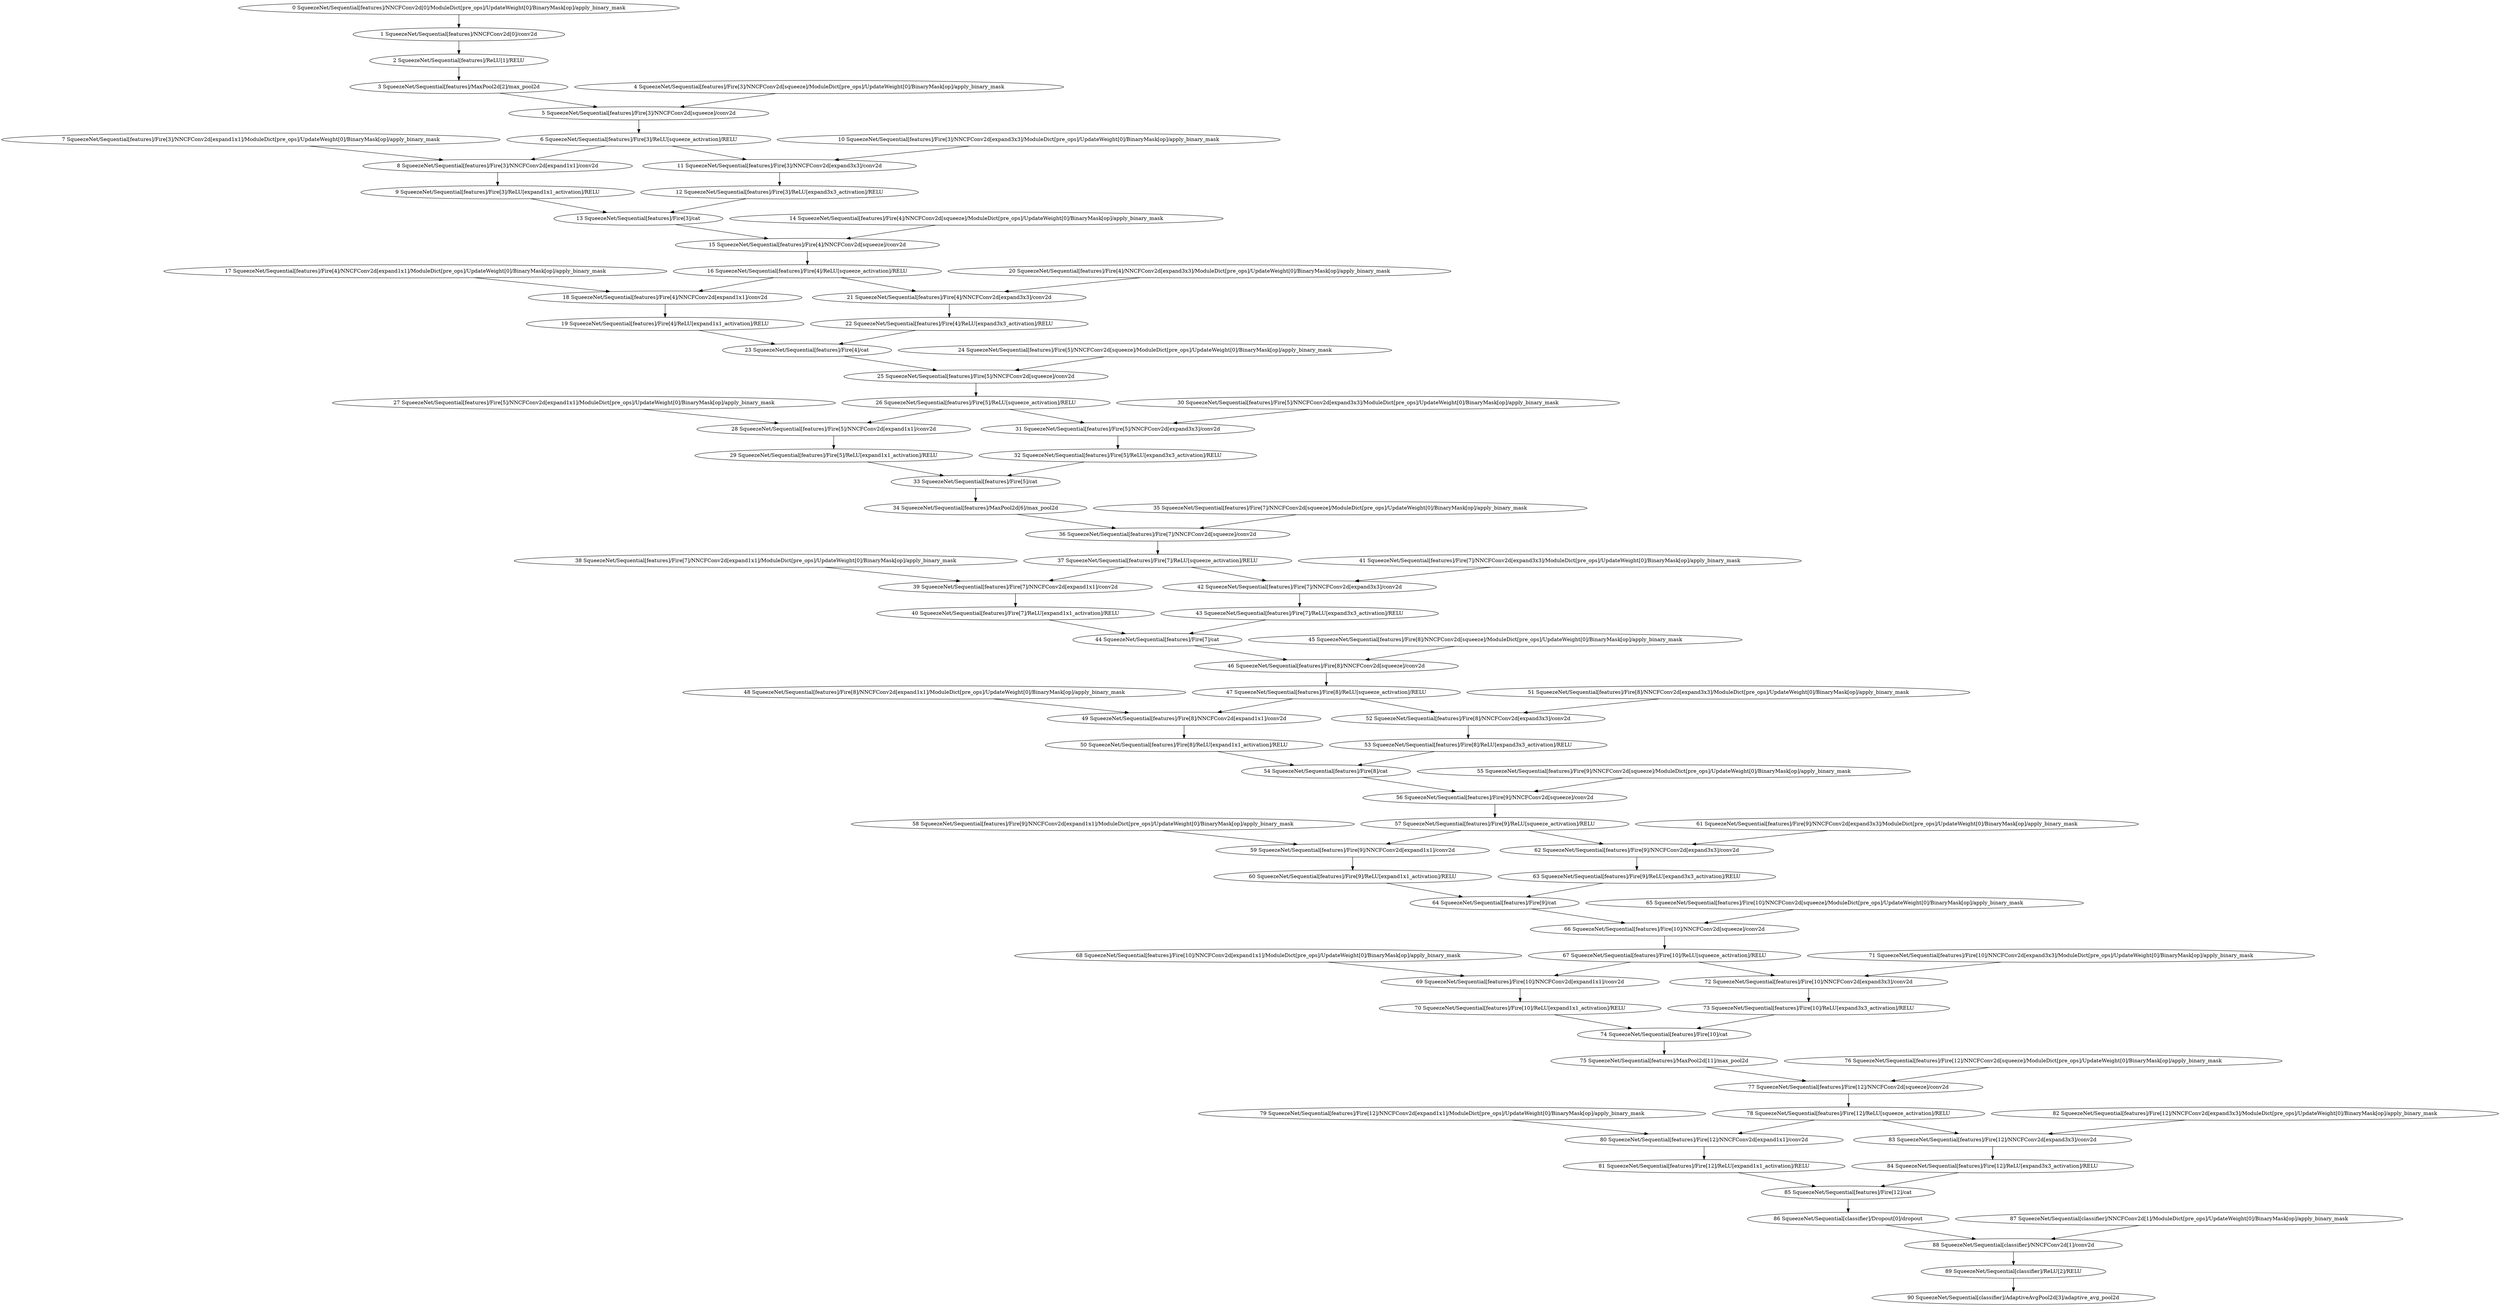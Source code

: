 strict digraph  {
"0 SqueezeNet/Sequential[features]/NNCFConv2d[0]/ModuleDict[pre_ops]/UpdateWeight[0]/BinaryMask[op]/apply_binary_mask" [id=0, scope="SqueezeNet/Sequential[features]/NNCFConv2d[0]/ModuleDict[pre_ops]/UpdateWeight[0]/BinaryMask[op]", type=apply_binary_mask];
"1 SqueezeNet/Sequential[features]/NNCFConv2d[0]/conv2d" [id=1, scope="SqueezeNet/Sequential[features]/NNCFConv2d[0]", type=conv2d];
"2 SqueezeNet/Sequential[features]/ReLU[1]/RELU" [id=2, scope="SqueezeNet/Sequential[features]/ReLU[1]", type=RELU];
"3 SqueezeNet/Sequential[features]/MaxPool2d[2]/max_pool2d" [id=3, scope="SqueezeNet/Sequential[features]/MaxPool2d[2]", type=max_pool2d];
"4 SqueezeNet/Sequential[features]/Fire[3]/NNCFConv2d[squeeze]/ModuleDict[pre_ops]/UpdateWeight[0]/BinaryMask[op]/apply_binary_mask" [id=4, scope="SqueezeNet/Sequential[features]/Fire[3]/NNCFConv2d[squeeze]/ModuleDict[pre_ops]/UpdateWeight[0]/BinaryMask[op]", type=apply_binary_mask];
"5 SqueezeNet/Sequential[features]/Fire[3]/NNCFConv2d[squeeze]/conv2d" [id=5, scope="SqueezeNet/Sequential[features]/Fire[3]/NNCFConv2d[squeeze]", type=conv2d];
"6 SqueezeNet/Sequential[features]/Fire[3]/ReLU[squeeze_activation]/RELU" [id=6, scope="SqueezeNet/Sequential[features]/Fire[3]/ReLU[squeeze_activation]", type=RELU];
"7 SqueezeNet/Sequential[features]/Fire[3]/NNCFConv2d[expand1x1]/ModuleDict[pre_ops]/UpdateWeight[0]/BinaryMask[op]/apply_binary_mask" [id=7, scope="SqueezeNet/Sequential[features]/Fire[3]/NNCFConv2d[expand1x1]/ModuleDict[pre_ops]/UpdateWeight[0]/BinaryMask[op]", type=apply_binary_mask];
"8 SqueezeNet/Sequential[features]/Fire[3]/NNCFConv2d[expand1x1]/conv2d" [id=8, scope="SqueezeNet/Sequential[features]/Fire[3]/NNCFConv2d[expand1x1]", type=conv2d];
"9 SqueezeNet/Sequential[features]/Fire[3]/ReLU[expand1x1_activation]/RELU" [id=9, scope="SqueezeNet/Sequential[features]/Fire[3]/ReLU[expand1x1_activation]", type=RELU];
"10 SqueezeNet/Sequential[features]/Fire[3]/NNCFConv2d[expand3x3]/ModuleDict[pre_ops]/UpdateWeight[0]/BinaryMask[op]/apply_binary_mask" [id=10, scope="SqueezeNet/Sequential[features]/Fire[3]/NNCFConv2d[expand3x3]/ModuleDict[pre_ops]/UpdateWeight[0]/BinaryMask[op]", type=apply_binary_mask];
"11 SqueezeNet/Sequential[features]/Fire[3]/NNCFConv2d[expand3x3]/conv2d" [id=11, scope="SqueezeNet/Sequential[features]/Fire[3]/NNCFConv2d[expand3x3]", type=conv2d];
"12 SqueezeNet/Sequential[features]/Fire[3]/ReLU[expand3x3_activation]/RELU" [id=12, scope="SqueezeNet/Sequential[features]/Fire[3]/ReLU[expand3x3_activation]", type=RELU];
"13 SqueezeNet/Sequential[features]/Fire[3]/cat" [id=13, scope="SqueezeNet/Sequential[features]/Fire[3]", type=cat];
"14 SqueezeNet/Sequential[features]/Fire[4]/NNCFConv2d[squeeze]/ModuleDict[pre_ops]/UpdateWeight[0]/BinaryMask[op]/apply_binary_mask" [id=14, scope="SqueezeNet/Sequential[features]/Fire[4]/NNCFConv2d[squeeze]/ModuleDict[pre_ops]/UpdateWeight[0]/BinaryMask[op]", type=apply_binary_mask];
"15 SqueezeNet/Sequential[features]/Fire[4]/NNCFConv2d[squeeze]/conv2d" [id=15, scope="SqueezeNet/Sequential[features]/Fire[4]/NNCFConv2d[squeeze]", type=conv2d];
"16 SqueezeNet/Sequential[features]/Fire[4]/ReLU[squeeze_activation]/RELU" [id=16, scope="SqueezeNet/Sequential[features]/Fire[4]/ReLU[squeeze_activation]", type=RELU];
"17 SqueezeNet/Sequential[features]/Fire[4]/NNCFConv2d[expand1x1]/ModuleDict[pre_ops]/UpdateWeight[0]/BinaryMask[op]/apply_binary_mask" [id=17, scope="SqueezeNet/Sequential[features]/Fire[4]/NNCFConv2d[expand1x1]/ModuleDict[pre_ops]/UpdateWeight[0]/BinaryMask[op]", type=apply_binary_mask];
"18 SqueezeNet/Sequential[features]/Fire[4]/NNCFConv2d[expand1x1]/conv2d" [id=18, scope="SqueezeNet/Sequential[features]/Fire[4]/NNCFConv2d[expand1x1]", type=conv2d];
"19 SqueezeNet/Sequential[features]/Fire[4]/ReLU[expand1x1_activation]/RELU" [id=19, scope="SqueezeNet/Sequential[features]/Fire[4]/ReLU[expand1x1_activation]", type=RELU];
"20 SqueezeNet/Sequential[features]/Fire[4]/NNCFConv2d[expand3x3]/ModuleDict[pre_ops]/UpdateWeight[0]/BinaryMask[op]/apply_binary_mask" [id=20, scope="SqueezeNet/Sequential[features]/Fire[4]/NNCFConv2d[expand3x3]/ModuleDict[pre_ops]/UpdateWeight[0]/BinaryMask[op]", type=apply_binary_mask];
"21 SqueezeNet/Sequential[features]/Fire[4]/NNCFConv2d[expand3x3]/conv2d" [id=21, scope="SqueezeNet/Sequential[features]/Fire[4]/NNCFConv2d[expand3x3]", type=conv2d];
"22 SqueezeNet/Sequential[features]/Fire[4]/ReLU[expand3x3_activation]/RELU" [id=22, scope="SqueezeNet/Sequential[features]/Fire[4]/ReLU[expand3x3_activation]", type=RELU];
"23 SqueezeNet/Sequential[features]/Fire[4]/cat" [id=23, scope="SqueezeNet/Sequential[features]/Fire[4]", type=cat];
"24 SqueezeNet/Sequential[features]/Fire[5]/NNCFConv2d[squeeze]/ModuleDict[pre_ops]/UpdateWeight[0]/BinaryMask[op]/apply_binary_mask" [id=24, scope="SqueezeNet/Sequential[features]/Fire[5]/NNCFConv2d[squeeze]/ModuleDict[pre_ops]/UpdateWeight[0]/BinaryMask[op]", type=apply_binary_mask];
"25 SqueezeNet/Sequential[features]/Fire[5]/NNCFConv2d[squeeze]/conv2d" [id=25, scope="SqueezeNet/Sequential[features]/Fire[5]/NNCFConv2d[squeeze]", type=conv2d];
"26 SqueezeNet/Sequential[features]/Fire[5]/ReLU[squeeze_activation]/RELU" [id=26, scope="SqueezeNet/Sequential[features]/Fire[5]/ReLU[squeeze_activation]", type=RELU];
"27 SqueezeNet/Sequential[features]/Fire[5]/NNCFConv2d[expand1x1]/ModuleDict[pre_ops]/UpdateWeight[0]/BinaryMask[op]/apply_binary_mask" [id=27, scope="SqueezeNet/Sequential[features]/Fire[5]/NNCFConv2d[expand1x1]/ModuleDict[pre_ops]/UpdateWeight[0]/BinaryMask[op]", type=apply_binary_mask];
"28 SqueezeNet/Sequential[features]/Fire[5]/NNCFConv2d[expand1x1]/conv2d" [id=28, scope="SqueezeNet/Sequential[features]/Fire[5]/NNCFConv2d[expand1x1]", type=conv2d];
"29 SqueezeNet/Sequential[features]/Fire[5]/ReLU[expand1x1_activation]/RELU" [id=29, scope="SqueezeNet/Sequential[features]/Fire[5]/ReLU[expand1x1_activation]", type=RELU];
"30 SqueezeNet/Sequential[features]/Fire[5]/NNCFConv2d[expand3x3]/ModuleDict[pre_ops]/UpdateWeight[0]/BinaryMask[op]/apply_binary_mask" [id=30, scope="SqueezeNet/Sequential[features]/Fire[5]/NNCFConv2d[expand3x3]/ModuleDict[pre_ops]/UpdateWeight[0]/BinaryMask[op]", type=apply_binary_mask];
"31 SqueezeNet/Sequential[features]/Fire[5]/NNCFConv2d[expand3x3]/conv2d" [id=31, scope="SqueezeNet/Sequential[features]/Fire[5]/NNCFConv2d[expand3x3]", type=conv2d];
"32 SqueezeNet/Sequential[features]/Fire[5]/ReLU[expand3x3_activation]/RELU" [id=32, scope="SqueezeNet/Sequential[features]/Fire[5]/ReLU[expand3x3_activation]", type=RELU];
"33 SqueezeNet/Sequential[features]/Fire[5]/cat" [id=33, scope="SqueezeNet/Sequential[features]/Fire[5]", type=cat];
"34 SqueezeNet/Sequential[features]/MaxPool2d[6]/max_pool2d" [id=34, scope="SqueezeNet/Sequential[features]/MaxPool2d[6]", type=max_pool2d];
"35 SqueezeNet/Sequential[features]/Fire[7]/NNCFConv2d[squeeze]/ModuleDict[pre_ops]/UpdateWeight[0]/BinaryMask[op]/apply_binary_mask" [id=35, scope="SqueezeNet/Sequential[features]/Fire[7]/NNCFConv2d[squeeze]/ModuleDict[pre_ops]/UpdateWeight[0]/BinaryMask[op]", type=apply_binary_mask];
"36 SqueezeNet/Sequential[features]/Fire[7]/NNCFConv2d[squeeze]/conv2d" [id=36, scope="SqueezeNet/Sequential[features]/Fire[7]/NNCFConv2d[squeeze]", type=conv2d];
"37 SqueezeNet/Sequential[features]/Fire[7]/ReLU[squeeze_activation]/RELU" [id=37, scope="SqueezeNet/Sequential[features]/Fire[7]/ReLU[squeeze_activation]", type=RELU];
"38 SqueezeNet/Sequential[features]/Fire[7]/NNCFConv2d[expand1x1]/ModuleDict[pre_ops]/UpdateWeight[0]/BinaryMask[op]/apply_binary_mask" [id=38, scope="SqueezeNet/Sequential[features]/Fire[7]/NNCFConv2d[expand1x1]/ModuleDict[pre_ops]/UpdateWeight[0]/BinaryMask[op]", type=apply_binary_mask];
"39 SqueezeNet/Sequential[features]/Fire[7]/NNCFConv2d[expand1x1]/conv2d" [id=39, scope="SqueezeNet/Sequential[features]/Fire[7]/NNCFConv2d[expand1x1]", type=conv2d];
"40 SqueezeNet/Sequential[features]/Fire[7]/ReLU[expand1x1_activation]/RELU" [id=40, scope="SqueezeNet/Sequential[features]/Fire[7]/ReLU[expand1x1_activation]", type=RELU];
"41 SqueezeNet/Sequential[features]/Fire[7]/NNCFConv2d[expand3x3]/ModuleDict[pre_ops]/UpdateWeight[0]/BinaryMask[op]/apply_binary_mask" [id=41, scope="SqueezeNet/Sequential[features]/Fire[7]/NNCFConv2d[expand3x3]/ModuleDict[pre_ops]/UpdateWeight[0]/BinaryMask[op]", type=apply_binary_mask];
"42 SqueezeNet/Sequential[features]/Fire[7]/NNCFConv2d[expand3x3]/conv2d" [id=42, scope="SqueezeNet/Sequential[features]/Fire[7]/NNCFConv2d[expand3x3]", type=conv2d];
"43 SqueezeNet/Sequential[features]/Fire[7]/ReLU[expand3x3_activation]/RELU" [id=43, scope="SqueezeNet/Sequential[features]/Fire[7]/ReLU[expand3x3_activation]", type=RELU];
"44 SqueezeNet/Sequential[features]/Fire[7]/cat" [id=44, scope="SqueezeNet/Sequential[features]/Fire[7]", type=cat];
"45 SqueezeNet/Sequential[features]/Fire[8]/NNCFConv2d[squeeze]/ModuleDict[pre_ops]/UpdateWeight[0]/BinaryMask[op]/apply_binary_mask" [id=45, scope="SqueezeNet/Sequential[features]/Fire[8]/NNCFConv2d[squeeze]/ModuleDict[pre_ops]/UpdateWeight[0]/BinaryMask[op]", type=apply_binary_mask];
"46 SqueezeNet/Sequential[features]/Fire[8]/NNCFConv2d[squeeze]/conv2d" [id=46, scope="SqueezeNet/Sequential[features]/Fire[8]/NNCFConv2d[squeeze]", type=conv2d];
"47 SqueezeNet/Sequential[features]/Fire[8]/ReLU[squeeze_activation]/RELU" [id=47, scope="SqueezeNet/Sequential[features]/Fire[8]/ReLU[squeeze_activation]", type=RELU];
"48 SqueezeNet/Sequential[features]/Fire[8]/NNCFConv2d[expand1x1]/ModuleDict[pre_ops]/UpdateWeight[0]/BinaryMask[op]/apply_binary_mask" [id=48, scope="SqueezeNet/Sequential[features]/Fire[8]/NNCFConv2d[expand1x1]/ModuleDict[pre_ops]/UpdateWeight[0]/BinaryMask[op]", type=apply_binary_mask];
"49 SqueezeNet/Sequential[features]/Fire[8]/NNCFConv2d[expand1x1]/conv2d" [id=49, scope="SqueezeNet/Sequential[features]/Fire[8]/NNCFConv2d[expand1x1]", type=conv2d];
"50 SqueezeNet/Sequential[features]/Fire[8]/ReLU[expand1x1_activation]/RELU" [id=50, scope="SqueezeNet/Sequential[features]/Fire[8]/ReLU[expand1x1_activation]", type=RELU];
"51 SqueezeNet/Sequential[features]/Fire[8]/NNCFConv2d[expand3x3]/ModuleDict[pre_ops]/UpdateWeight[0]/BinaryMask[op]/apply_binary_mask" [id=51, scope="SqueezeNet/Sequential[features]/Fire[8]/NNCFConv2d[expand3x3]/ModuleDict[pre_ops]/UpdateWeight[0]/BinaryMask[op]", type=apply_binary_mask];
"52 SqueezeNet/Sequential[features]/Fire[8]/NNCFConv2d[expand3x3]/conv2d" [id=52, scope="SqueezeNet/Sequential[features]/Fire[8]/NNCFConv2d[expand3x3]", type=conv2d];
"53 SqueezeNet/Sequential[features]/Fire[8]/ReLU[expand3x3_activation]/RELU" [id=53, scope="SqueezeNet/Sequential[features]/Fire[8]/ReLU[expand3x3_activation]", type=RELU];
"54 SqueezeNet/Sequential[features]/Fire[8]/cat" [id=54, scope="SqueezeNet/Sequential[features]/Fire[8]", type=cat];
"55 SqueezeNet/Sequential[features]/Fire[9]/NNCFConv2d[squeeze]/ModuleDict[pre_ops]/UpdateWeight[0]/BinaryMask[op]/apply_binary_mask" [id=55, scope="SqueezeNet/Sequential[features]/Fire[9]/NNCFConv2d[squeeze]/ModuleDict[pre_ops]/UpdateWeight[0]/BinaryMask[op]", type=apply_binary_mask];
"56 SqueezeNet/Sequential[features]/Fire[9]/NNCFConv2d[squeeze]/conv2d" [id=56, scope="SqueezeNet/Sequential[features]/Fire[9]/NNCFConv2d[squeeze]", type=conv2d];
"57 SqueezeNet/Sequential[features]/Fire[9]/ReLU[squeeze_activation]/RELU" [id=57, scope="SqueezeNet/Sequential[features]/Fire[9]/ReLU[squeeze_activation]", type=RELU];
"58 SqueezeNet/Sequential[features]/Fire[9]/NNCFConv2d[expand1x1]/ModuleDict[pre_ops]/UpdateWeight[0]/BinaryMask[op]/apply_binary_mask" [id=58, scope="SqueezeNet/Sequential[features]/Fire[9]/NNCFConv2d[expand1x1]/ModuleDict[pre_ops]/UpdateWeight[0]/BinaryMask[op]", type=apply_binary_mask];
"59 SqueezeNet/Sequential[features]/Fire[9]/NNCFConv2d[expand1x1]/conv2d" [id=59, scope="SqueezeNet/Sequential[features]/Fire[9]/NNCFConv2d[expand1x1]", type=conv2d];
"60 SqueezeNet/Sequential[features]/Fire[9]/ReLU[expand1x1_activation]/RELU" [id=60, scope="SqueezeNet/Sequential[features]/Fire[9]/ReLU[expand1x1_activation]", type=RELU];
"61 SqueezeNet/Sequential[features]/Fire[9]/NNCFConv2d[expand3x3]/ModuleDict[pre_ops]/UpdateWeight[0]/BinaryMask[op]/apply_binary_mask" [id=61, scope="SqueezeNet/Sequential[features]/Fire[9]/NNCFConv2d[expand3x3]/ModuleDict[pre_ops]/UpdateWeight[0]/BinaryMask[op]", type=apply_binary_mask];
"62 SqueezeNet/Sequential[features]/Fire[9]/NNCFConv2d[expand3x3]/conv2d" [id=62, scope="SqueezeNet/Sequential[features]/Fire[9]/NNCFConv2d[expand3x3]", type=conv2d];
"63 SqueezeNet/Sequential[features]/Fire[9]/ReLU[expand3x3_activation]/RELU" [id=63, scope="SqueezeNet/Sequential[features]/Fire[9]/ReLU[expand3x3_activation]", type=RELU];
"64 SqueezeNet/Sequential[features]/Fire[9]/cat" [id=64, scope="SqueezeNet/Sequential[features]/Fire[9]", type=cat];
"65 SqueezeNet/Sequential[features]/Fire[10]/NNCFConv2d[squeeze]/ModuleDict[pre_ops]/UpdateWeight[0]/BinaryMask[op]/apply_binary_mask" [id=65, scope="SqueezeNet/Sequential[features]/Fire[10]/NNCFConv2d[squeeze]/ModuleDict[pre_ops]/UpdateWeight[0]/BinaryMask[op]", type=apply_binary_mask];
"66 SqueezeNet/Sequential[features]/Fire[10]/NNCFConv2d[squeeze]/conv2d" [id=66, scope="SqueezeNet/Sequential[features]/Fire[10]/NNCFConv2d[squeeze]", type=conv2d];
"67 SqueezeNet/Sequential[features]/Fire[10]/ReLU[squeeze_activation]/RELU" [id=67, scope="SqueezeNet/Sequential[features]/Fire[10]/ReLU[squeeze_activation]", type=RELU];
"68 SqueezeNet/Sequential[features]/Fire[10]/NNCFConv2d[expand1x1]/ModuleDict[pre_ops]/UpdateWeight[0]/BinaryMask[op]/apply_binary_mask" [id=68, scope="SqueezeNet/Sequential[features]/Fire[10]/NNCFConv2d[expand1x1]/ModuleDict[pre_ops]/UpdateWeight[0]/BinaryMask[op]", type=apply_binary_mask];
"69 SqueezeNet/Sequential[features]/Fire[10]/NNCFConv2d[expand1x1]/conv2d" [id=69, scope="SqueezeNet/Sequential[features]/Fire[10]/NNCFConv2d[expand1x1]", type=conv2d];
"70 SqueezeNet/Sequential[features]/Fire[10]/ReLU[expand1x1_activation]/RELU" [id=70, scope="SqueezeNet/Sequential[features]/Fire[10]/ReLU[expand1x1_activation]", type=RELU];
"71 SqueezeNet/Sequential[features]/Fire[10]/NNCFConv2d[expand3x3]/ModuleDict[pre_ops]/UpdateWeight[0]/BinaryMask[op]/apply_binary_mask" [id=71, scope="SqueezeNet/Sequential[features]/Fire[10]/NNCFConv2d[expand3x3]/ModuleDict[pre_ops]/UpdateWeight[0]/BinaryMask[op]", type=apply_binary_mask];
"72 SqueezeNet/Sequential[features]/Fire[10]/NNCFConv2d[expand3x3]/conv2d" [id=72, scope="SqueezeNet/Sequential[features]/Fire[10]/NNCFConv2d[expand3x3]", type=conv2d];
"73 SqueezeNet/Sequential[features]/Fire[10]/ReLU[expand3x3_activation]/RELU" [id=73, scope="SqueezeNet/Sequential[features]/Fire[10]/ReLU[expand3x3_activation]", type=RELU];
"74 SqueezeNet/Sequential[features]/Fire[10]/cat" [id=74, scope="SqueezeNet/Sequential[features]/Fire[10]", type=cat];
"75 SqueezeNet/Sequential[features]/MaxPool2d[11]/max_pool2d" [id=75, scope="SqueezeNet/Sequential[features]/MaxPool2d[11]", type=max_pool2d];
"76 SqueezeNet/Sequential[features]/Fire[12]/NNCFConv2d[squeeze]/ModuleDict[pre_ops]/UpdateWeight[0]/BinaryMask[op]/apply_binary_mask" [id=76, scope="SqueezeNet/Sequential[features]/Fire[12]/NNCFConv2d[squeeze]/ModuleDict[pre_ops]/UpdateWeight[0]/BinaryMask[op]", type=apply_binary_mask];
"77 SqueezeNet/Sequential[features]/Fire[12]/NNCFConv2d[squeeze]/conv2d" [id=77, scope="SqueezeNet/Sequential[features]/Fire[12]/NNCFConv2d[squeeze]", type=conv2d];
"78 SqueezeNet/Sequential[features]/Fire[12]/ReLU[squeeze_activation]/RELU" [id=78, scope="SqueezeNet/Sequential[features]/Fire[12]/ReLU[squeeze_activation]", type=RELU];
"79 SqueezeNet/Sequential[features]/Fire[12]/NNCFConv2d[expand1x1]/ModuleDict[pre_ops]/UpdateWeight[0]/BinaryMask[op]/apply_binary_mask" [id=79, scope="SqueezeNet/Sequential[features]/Fire[12]/NNCFConv2d[expand1x1]/ModuleDict[pre_ops]/UpdateWeight[0]/BinaryMask[op]", type=apply_binary_mask];
"80 SqueezeNet/Sequential[features]/Fire[12]/NNCFConv2d[expand1x1]/conv2d" [id=80, scope="SqueezeNet/Sequential[features]/Fire[12]/NNCFConv2d[expand1x1]", type=conv2d];
"81 SqueezeNet/Sequential[features]/Fire[12]/ReLU[expand1x1_activation]/RELU" [id=81, scope="SqueezeNet/Sequential[features]/Fire[12]/ReLU[expand1x1_activation]", type=RELU];
"82 SqueezeNet/Sequential[features]/Fire[12]/NNCFConv2d[expand3x3]/ModuleDict[pre_ops]/UpdateWeight[0]/BinaryMask[op]/apply_binary_mask" [id=82, scope="SqueezeNet/Sequential[features]/Fire[12]/NNCFConv2d[expand3x3]/ModuleDict[pre_ops]/UpdateWeight[0]/BinaryMask[op]", type=apply_binary_mask];
"83 SqueezeNet/Sequential[features]/Fire[12]/NNCFConv2d[expand3x3]/conv2d" [id=83, scope="SqueezeNet/Sequential[features]/Fire[12]/NNCFConv2d[expand3x3]", type=conv2d];
"84 SqueezeNet/Sequential[features]/Fire[12]/ReLU[expand3x3_activation]/RELU" [id=84, scope="SqueezeNet/Sequential[features]/Fire[12]/ReLU[expand3x3_activation]", type=RELU];
"85 SqueezeNet/Sequential[features]/Fire[12]/cat" [id=85, scope="SqueezeNet/Sequential[features]/Fire[12]", type=cat];
"86 SqueezeNet/Sequential[classifier]/Dropout[0]/dropout" [id=86, scope="SqueezeNet/Sequential[classifier]/Dropout[0]", type=dropout];
"87 SqueezeNet/Sequential[classifier]/NNCFConv2d[1]/ModuleDict[pre_ops]/UpdateWeight[0]/BinaryMask[op]/apply_binary_mask" [id=87, scope="SqueezeNet/Sequential[classifier]/NNCFConv2d[1]/ModuleDict[pre_ops]/UpdateWeight[0]/BinaryMask[op]", type=apply_binary_mask];
"88 SqueezeNet/Sequential[classifier]/NNCFConv2d[1]/conv2d" [id=88, scope="SqueezeNet/Sequential[classifier]/NNCFConv2d[1]", type=conv2d];
"89 SqueezeNet/Sequential[classifier]/ReLU[2]/RELU" [id=89, scope="SqueezeNet/Sequential[classifier]/ReLU[2]", type=RELU];
"90 SqueezeNet/Sequential[classifier]/AdaptiveAvgPool2d[3]/adaptive_avg_pool2d" [id=90, scope="SqueezeNet/Sequential[classifier]/AdaptiveAvgPool2d[3]", type=adaptive_avg_pool2d];
"0 SqueezeNet/Sequential[features]/NNCFConv2d[0]/ModuleDict[pre_ops]/UpdateWeight[0]/BinaryMask[op]/apply_binary_mask" -> "1 SqueezeNet/Sequential[features]/NNCFConv2d[0]/conv2d";
"1 SqueezeNet/Sequential[features]/NNCFConv2d[0]/conv2d" -> "2 SqueezeNet/Sequential[features]/ReLU[1]/RELU";
"2 SqueezeNet/Sequential[features]/ReLU[1]/RELU" -> "3 SqueezeNet/Sequential[features]/MaxPool2d[2]/max_pool2d";
"3 SqueezeNet/Sequential[features]/MaxPool2d[2]/max_pool2d" -> "5 SqueezeNet/Sequential[features]/Fire[3]/NNCFConv2d[squeeze]/conv2d";
"4 SqueezeNet/Sequential[features]/Fire[3]/NNCFConv2d[squeeze]/ModuleDict[pre_ops]/UpdateWeight[0]/BinaryMask[op]/apply_binary_mask" -> "5 SqueezeNet/Sequential[features]/Fire[3]/NNCFConv2d[squeeze]/conv2d";
"5 SqueezeNet/Sequential[features]/Fire[3]/NNCFConv2d[squeeze]/conv2d" -> "6 SqueezeNet/Sequential[features]/Fire[3]/ReLU[squeeze_activation]/RELU";
"6 SqueezeNet/Sequential[features]/Fire[3]/ReLU[squeeze_activation]/RELU" -> "8 SqueezeNet/Sequential[features]/Fire[3]/NNCFConv2d[expand1x1]/conv2d";
"7 SqueezeNet/Sequential[features]/Fire[3]/NNCFConv2d[expand1x1]/ModuleDict[pre_ops]/UpdateWeight[0]/BinaryMask[op]/apply_binary_mask" -> "8 SqueezeNet/Sequential[features]/Fire[3]/NNCFConv2d[expand1x1]/conv2d";
"8 SqueezeNet/Sequential[features]/Fire[3]/NNCFConv2d[expand1x1]/conv2d" -> "9 SqueezeNet/Sequential[features]/Fire[3]/ReLU[expand1x1_activation]/RELU";
"6 SqueezeNet/Sequential[features]/Fire[3]/ReLU[squeeze_activation]/RELU" -> "11 SqueezeNet/Sequential[features]/Fire[3]/NNCFConv2d[expand3x3]/conv2d";
"9 SqueezeNet/Sequential[features]/Fire[3]/ReLU[expand1x1_activation]/RELU" -> "13 SqueezeNet/Sequential[features]/Fire[3]/cat";
"10 SqueezeNet/Sequential[features]/Fire[3]/NNCFConv2d[expand3x3]/ModuleDict[pre_ops]/UpdateWeight[0]/BinaryMask[op]/apply_binary_mask" -> "11 SqueezeNet/Sequential[features]/Fire[3]/NNCFConv2d[expand3x3]/conv2d";
"11 SqueezeNet/Sequential[features]/Fire[3]/NNCFConv2d[expand3x3]/conv2d" -> "12 SqueezeNet/Sequential[features]/Fire[3]/ReLU[expand3x3_activation]/RELU";
"12 SqueezeNet/Sequential[features]/Fire[3]/ReLU[expand3x3_activation]/RELU" -> "13 SqueezeNet/Sequential[features]/Fire[3]/cat";
"13 SqueezeNet/Sequential[features]/Fire[3]/cat" -> "15 SqueezeNet/Sequential[features]/Fire[4]/NNCFConv2d[squeeze]/conv2d";
"14 SqueezeNet/Sequential[features]/Fire[4]/NNCFConv2d[squeeze]/ModuleDict[pre_ops]/UpdateWeight[0]/BinaryMask[op]/apply_binary_mask" -> "15 SqueezeNet/Sequential[features]/Fire[4]/NNCFConv2d[squeeze]/conv2d";
"15 SqueezeNet/Sequential[features]/Fire[4]/NNCFConv2d[squeeze]/conv2d" -> "16 SqueezeNet/Sequential[features]/Fire[4]/ReLU[squeeze_activation]/RELU";
"16 SqueezeNet/Sequential[features]/Fire[4]/ReLU[squeeze_activation]/RELU" -> "18 SqueezeNet/Sequential[features]/Fire[4]/NNCFConv2d[expand1x1]/conv2d";
"16 SqueezeNet/Sequential[features]/Fire[4]/ReLU[squeeze_activation]/RELU" -> "21 SqueezeNet/Sequential[features]/Fire[4]/NNCFConv2d[expand3x3]/conv2d";
"17 SqueezeNet/Sequential[features]/Fire[4]/NNCFConv2d[expand1x1]/ModuleDict[pre_ops]/UpdateWeight[0]/BinaryMask[op]/apply_binary_mask" -> "18 SqueezeNet/Sequential[features]/Fire[4]/NNCFConv2d[expand1x1]/conv2d";
"18 SqueezeNet/Sequential[features]/Fire[4]/NNCFConv2d[expand1x1]/conv2d" -> "19 SqueezeNet/Sequential[features]/Fire[4]/ReLU[expand1x1_activation]/RELU";
"19 SqueezeNet/Sequential[features]/Fire[4]/ReLU[expand1x1_activation]/RELU" -> "23 SqueezeNet/Sequential[features]/Fire[4]/cat";
"20 SqueezeNet/Sequential[features]/Fire[4]/NNCFConv2d[expand3x3]/ModuleDict[pre_ops]/UpdateWeight[0]/BinaryMask[op]/apply_binary_mask" -> "21 SqueezeNet/Sequential[features]/Fire[4]/NNCFConv2d[expand3x3]/conv2d";
"21 SqueezeNet/Sequential[features]/Fire[4]/NNCFConv2d[expand3x3]/conv2d" -> "22 SqueezeNet/Sequential[features]/Fire[4]/ReLU[expand3x3_activation]/RELU";
"22 SqueezeNet/Sequential[features]/Fire[4]/ReLU[expand3x3_activation]/RELU" -> "23 SqueezeNet/Sequential[features]/Fire[4]/cat";
"23 SqueezeNet/Sequential[features]/Fire[4]/cat" -> "25 SqueezeNet/Sequential[features]/Fire[5]/NNCFConv2d[squeeze]/conv2d";
"24 SqueezeNet/Sequential[features]/Fire[5]/NNCFConv2d[squeeze]/ModuleDict[pre_ops]/UpdateWeight[0]/BinaryMask[op]/apply_binary_mask" -> "25 SqueezeNet/Sequential[features]/Fire[5]/NNCFConv2d[squeeze]/conv2d";
"25 SqueezeNet/Sequential[features]/Fire[5]/NNCFConv2d[squeeze]/conv2d" -> "26 SqueezeNet/Sequential[features]/Fire[5]/ReLU[squeeze_activation]/RELU";
"26 SqueezeNet/Sequential[features]/Fire[5]/ReLU[squeeze_activation]/RELU" -> "28 SqueezeNet/Sequential[features]/Fire[5]/NNCFConv2d[expand1x1]/conv2d";
"26 SqueezeNet/Sequential[features]/Fire[5]/ReLU[squeeze_activation]/RELU" -> "31 SqueezeNet/Sequential[features]/Fire[5]/NNCFConv2d[expand3x3]/conv2d";
"27 SqueezeNet/Sequential[features]/Fire[5]/NNCFConv2d[expand1x1]/ModuleDict[pre_ops]/UpdateWeight[0]/BinaryMask[op]/apply_binary_mask" -> "28 SqueezeNet/Sequential[features]/Fire[5]/NNCFConv2d[expand1x1]/conv2d";
"28 SqueezeNet/Sequential[features]/Fire[5]/NNCFConv2d[expand1x1]/conv2d" -> "29 SqueezeNet/Sequential[features]/Fire[5]/ReLU[expand1x1_activation]/RELU";
"29 SqueezeNet/Sequential[features]/Fire[5]/ReLU[expand1x1_activation]/RELU" -> "33 SqueezeNet/Sequential[features]/Fire[5]/cat";
"30 SqueezeNet/Sequential[features]/Fire[5]/NNCFConv2d[expand3x3]/ModuleDict[pre_ops]/UpdateWeight[0]/BinaryMask[op]/apply_binary_mask" -> "31 SqueezeNet/Sequential[features]/Fire[5]/NNCFConv2d[expand3x3]/conv2d";
"31 SqueezeNet/Sequential[features]/Fire[5]/NNCFConv2d[expand3x3]/conv2d" -> "32 SqueezeNet/Sequential[features]/Fire[5]/ReLU[expand3x3_activation]/RELU";
"32 SqueezeNet/Sequential[features]/Fire[5]/ReLU[expand3x3_activation]/RELU" -> "33 SqueezeNet/Sequential[features]/Fire[5]/cat";
"33 SqueezeNet/Sequential[features]/Fire[5]/cat" -> "34 SqueezeNet/Sequential[features]/MaxPool2d[6]/max_pool2d";
"34 SqueezeNet/Sequential[features]/MaxPool2d[6]/max_pool2d" -> "36 SqueezeNet/Sequential[features]/Fire[7]/NNCFConv2d[squeeze]/conv2d";
"35 SqueezeNet/Sequential[features]/Fire[7]/NNCFConv2d[squeeze]/ModuleDict[pre_ops]/UpdateWeight[0]/BinaryMask[op]/apply_binary_mask" -> "36 SqueezeNet/Sequential[features]/Fire[7]/NNCFConv2d[squeeze]/conv2d";
"36 SqueezeNet/Sequential[features]/Fire[7]/NNCFConv2d[squeeze]/conv2d" -> "37 SqueezeNet/Sequential[features]/Fire[7]/ReLU[squeeze_activation]/RELU";
"37 SqueezeNet/Sequential[features]/Fire[7]/ReLU[squeeze_activation]/RELU" -> "39 SqueezeNet/Sequential[features]/Fire[7]/NNCFConv2d[expand1x1]/conv2d";
"37 SqueezeNet/Sequential[features]/Fire[7]/ReLU[squeeze_activation]/RELU" -> "42 SqueezeNet/Sequential[features]/Fire[7]/NNCFConv2d[expand3x3]/conv2d";
"38 SqueezeNet/Sequential[features]/Fire[7]/NNCFConv2d[expand1x1]/ModuleDict[pre_ops]/UpdateWeight[0]/BinaryMask[op]/apply_binary_mask" -> "39 SqueezeNet/Sequential[features]/Fire[7]/NNCFConv2d[expand1x1]/conv2d";
"39 SqueezeNet/Sequential[features]/Fire[7]/NNCFConv2d[expand1x1]/conv2d" -> "40 SqueezeNet/Sequential[features]/Fire[7]/ReLU[expand1x1_activation]/RELU";
"40 SqueezeNet/Sequential[features]/Fire[7]/ReLU[expand1x1_activation]/RELU" -> "44 SqueezeNet/Sequential[features]/Fire[7]/cat";
"41 SqueezeNet/Sequential[features]/Fire[7]/NNCFConv2d[expand3x3]/ModuleDict[pre_ops]/UpdateWeight[0]/BinaryMask[op]/apply_binary_mask" -> "42 SqueezeNet/Sequential[features]/Fire[7]/NNCFConv2d[expand3x3]/conv2d";
"42 SqueezeNet/Sequential[features]/Fire[7]/NNCFConv2d[expand3x3]/conv2d" -> "43 SqueezeNet/Sequential[features]/Fire[7]/ReLU[expand3x3_activation]/RELU";
"43 SqueezeNet/Sequential[features]/Fire[7]/ReLU[expand3x3_activation]/RELU" -> "44 SqueezeNet/Sequential[features]/Fire[7]/cat";
"44 SqueezeNet/Sequential[features]/Fire[7]/cat" -> "46 SqueezeNet/Sequential[features]/Fire[8]/NNCFConv2d[squeeze]/conv2d";
"45 SqueezeNet/Sequential[features]/Fire[8]/NNCFConv2d[squeeze]/ModuleDict[pre_ops]/UpdateWeight[0]/BinaryMask[op]/apply_binary_mask" -> "46 SqueezeNet/Sequential[features]/Fire[8]/NNCFConv2d[squeeze]/conv2d";
"46 SqueezeNet/Sequential[features]/Fire[8]/NNCFConv2d[squeeze]/conv2d" -> "47 SqueezeNet/Sequential[features]/Fire[8]/ReLU[squeeze_activation]/RELU";
"47 SqueezeNet/Sequential[features]/Fire[8]/ReLU[squeeze_activation]/RELU" -> "49 SqueezeNet/Sequential[features]/Fire[8]/NNCFConv2d[expand1x1]/conv2d";
"47 SqueezeNet/Sequential[features]/Fire[8]/ReLU[squeeze_activation]/RELU" -> "52 SqueezeNet/Sequential[features]/Fire[8]/NNCFConv2d[expand3x3]/conv2d";
"48 SqueezeNet/Sequential[features]/Fire[8]/NNCFConv2d[expand1x1]/ModuleDict[pre_ops]/UpdateWeight[0]/BinaryMask[op]/apply_binary_mask" -> "49 SqueezeNet/Sequential[features]/Fire[8]/NNCFConv2d[expand1x1]/conv2d";
"49 SqueezeNet/Sequential[features]/Fire[8]/NNCFConv2d[expand1x1]/conv2d" -> "50 SqueezeNet/Sequential[features]/Fire[8]/ReLU[expand1x1_activation]/RELU";
"50 SqueezeNet/Sequential[features]/Fire[8]/ReLU[expand1x1_activation]/RELU" -> "54 SqueezeNet/Sequential[features]/Fire[8]/cat";
"51 SqueezeNet/Sequential[features]/Fire[8]/NNCFConv2d[expand3x3]/ModuleDict[pre_ops]/UpdateWeight[0]/BinaryMask[op]/apply_binary_mask" -> "52 SqueezeNet/Sequential[features]/Fire[8]/NNCFConv2d[expand3x3]/conv2d";
"52 SqueezeNet/Sequential[features]/Fire[8]/NNCFConv2d[expand3x3]/conv2d" -> "53 SqueezeNet/Sequential[features]/Fire[8]/ReLU[expand3x3_activation]/RELU";
"53 SqueezeNet/Sequential[features]/Fire[8]/ReLU[expand3x3_activation]/RELU" -> "54 SqueezeNet/Sequential[features]/Fire[8]/cat";
"54 SqueezeNet/Sequential[features]/Fire[8]/cat" -> "56 SqueezeNet/Sequential[features]/Fire[9]/NNCFConv2d[squeeze]/conv2d";
"55 SqueezeNet/Sequential[features]/Fire[9]/NNCFConv2d[squeeze]/ModuleDict[pre_ops]/UpdateWeight[0]/BinaryMask[op]/apply_binary_mask" -> "56 SqueezeNet/Sequential[features]/Fire[9]/NNCFConv2d[squeeze]/conv2d";
"56 SqueezeNet/Sequential[features]/Fire[9]/NNCFConv2d[squeeze]/conv2d" -> "57 SqueezeNet/Sequential[features]/Fire[9]/ReLU[squeeze_activation]/RELU";
"57 SqueezeNet/Sequential[features]/Fire[9]/ReLU[squeeze_activation]/RELU" -> "59 SqueezeNet/Sequential[features]/Fire[9]/NNCFConv2d[expand1x1]/conv2d";
"57 SqueezeNet/Sequential[features]/Fire[9]/ReLU[squeeze_activation]/RELU" -> "62 SqueezeNet/Sequential[features]/Fire[9]/NNCFConv2d[expand3x3]/conv2d";
"58 SqueezeNet/Sequential[features]/Fire[9]/NNCFConv2d[expand1x1]/ModuleDict[pre_ops]/UpdateWeight[0]/BinaryMask[op]/apply_binary_mask" -> "59 SqueezeNet/Sequential[features]/Fire[9]/NNCFConv2d[expand1x1]/conv2d";
"59 SqueezeNet/Sequential[features]/Fire[9]/NNCFConv2d[expand1x1]/conv2d" -> "60 SqueezeNet/Sequential[features]/Fire[9]/ReLU[expand1x1_activation]/RELU";
"60 SqueezeNet/Sequential[features]/Fire[9]/ReLU[expand1x1_activation]/RELU" -> "64 SqueezeNet/Sequential[features]/Fire[9]/cat";
"61 SqueezeNet/Sequential[features]/Fire[9]/NNCFConv2d[expand3x3]/ModuleDict[pre_ops]/UpdateWeight[0]/BinaryMask[op]/apply_binary_mask" -> "62 SqueezeNet/Sequential[features]/Fire[9]/NNCFConv2d[expand3x3]/conv2d";
"62 SqueezeNet/Sequential[features]/Fire[9]/NNCFConv2d[expand3x3]/conv2d" -> "63 SqueezeNet/Sequential[features]/Fire[9]/ReLU[expand3x3_activation]/RELU";
"63 SqueezeNet/Sequential[features]/Fire[9]/ReLU[expand3x3_activation]/RELU" -> "64 SqueezeNet/Sequential[features]/Fire[9]/cat";
"64 SqueezeNet/Sequential[features]/Fire[9]/cat" -> "66 SqueezeNet/Sequential[features]/Fire[10]/NNCFConv2d[squeeze]/conv2d";
"65 SqueezeNet/Sequential[features]/Fire[10]/NNCFConv2d[squeeze]/ModuleDict[pre_ops]/UpdateWeight[0]/BinaryMask[op]/apply_binary_mask" -> "66 SqueezeNet/Sequential[features]/Fire[10]/NNCFConv2d[squeeze]/conv2d";
"66 SqueezeNet/Sequential[features]/Fire[10]/NNCFConv2d[squeeze]/conv2d" -> "67 SqueezeNet/Sequential[features]/Fire[10]/ReLU[squeeze_activation]/RELU";
"67 SqueezeNet/Sequential[features]/Fire[10]/ReLU[squeeze_activation]/RELU" -> "69 SqueezeNet/Sequential[features]/Fire[10]/NNCFConv2d[expand1x1]/conv2d";
"67 SqueezeNet/Sequential[features]/Fire[10]/ReLU[squeeze_activation]/RELU" -> "72 SqueezeNet/Sequential[features]/Fire[10]/NNCFConv2d[expand3x3]/conv2d";
"68 SqueezeNet/Sequential[features]/Fire[10]/NNCFConv2d[expand1x1]/ModuleDict[pre_ops]/UpdateWeight[0]/BinaryMask[op]/apply_binary_mask" -> "69 SqueezeNet/Sequential[features]/Fire[10]/NNCFConv2d[expand1x1]/conv2d";
"69 SqueezeNet/Sequential[features]/Fire[10]/NNCFConv2d[expand1x1]/conv2d" -> "70 SqueezeNet/Sequential[features]/Fire[10]/ReLU[expand1x1_activation]/RELU";
"70 SqueezeNet/Sequential[features]/Fire[10]/ReLU[expand1x1_activation]/RELU" -> "74 SqueezeNet/Sequential[features]/Fire[10]/cat";
"71 SqueezeNet/Sequential[features]/Fire[10]/NNCFConv2d[expand3x3]/ModuleDict[pre_ops]/UpdateWeight[0]/BinaryMask[op]/apply_binary_mask" -> "72 SqueezeNet/Sequential[features]/Fire[10]/NNCFConv2d[expand3x3]/conv2d";
"72 SqueezeNet/Sequential[features]/Fire[10]/NNCFConv2d[expand3x3]/conv2d" -> "73 SqueezeNet/Sequential[features]/Fire[10]/ReLU[expand3x3_activation]/RELU";
"73 SqueezeNet/Sequential[features]/Fire[10]/ReLU[expand3x3_activation]/RELU" -> "74 SqueezeNet/Sequential[features]/Fire[10]/cat";
"74 SqueezeNet/Sequential[features]/Fire[10]/cat" -> "75 SqueezeNet/Sequential[features]/MaxPool2d[11]/max_pool2d";
"75 SqueezeNet/Sequential[features]/MaxPool2d[11]/max_pool2d" -> "77 SqueezeNet/Sequential[features]/Fire[12]/NNCFConv2d[squeeze]/conv2d";
"76 SqueezeNet/Sequential[features]/Fire[12]/NNCFConv2d[squeeze]/ModuleDict[pre_ops]/UpdateWeight[0]/BinaryMask[op]/apply_binary_mask" -> "77 SqueezeNet/Sequential[features]/Fire[12]/NNCFConv2d[squeeze]/conv2d";
"77 SqueezeNet/Sequential[features]/Fire[12]/NNCFConv2d[squeeze]/conv2d" -> "78 SqueezeNet/Sequential[features]/Fire[12]/ReLU[squeeze_activation]/RELU";
"78 SqueezeNet/Sequential[features]/Fire[12]/ReLU[squeeze_activation]/RELU" -> "80 SqueezeNet/Sequential[features]/Fire[12]/NNCFConv2d[expand1x1]/conv2d";
"78 SqueezeNet/Sequential[features]/Fire[12]/ReLU[squeeze_activation]/RELU" -> "83 SqueezeNet/Sequential[features]/Fire[12]/NNCFConv2d[expand3x3]/conv2d";
"79 SqueezeNet/Sequential[features]/Fire[12]/NNCFConv2d[expand1x1]/ModuleDict[pre_ops]/UpdateWeight[0]/BinaryMask[op]/apply_binary_mask" -> "80 SqueezeNet/Sequential[features]/Fire[12]/NNCFConv2d[expand1x1]/conv2d";
"80 SqueezeNet/Sequential[features]/Fire[12]/NNCFConv2d[expand1x1]/conv2d" -> "81 SqueezeNet/Sequential[features]/Fire[12]/ReLU[expand1x1_activation]/RELU";
"81 SqueezeNet/Sequential[features]/Fire[12]/ReLU[expand1x1_activation]/RELU" -> "85 SqueezeNet/Sequential[features]/Fire[12]/cat";
"82 SqueezeNet/Sequential[features]/Fire[12]/NNCFConv2d[expand3x3]/ModuleDict[pre_ops]/UpdateWeight[0]/BinaryMask[op]/apply_binary_mask" -> "83 SqueezeNet/Sequential[features]/Fire[12]/NNCFConv2d[expand3x3]/conv2d";
"83 SqueezeNet/Sequential[features]/Fire[12]/NNCFConv2d[expand3x3]/conv2d" -> "84 SqueezeNet/Sequential[features]/Fire[12]/ReLU[expand3x3_activation]/RELU";
"84 SqueezeNet/Sequential[features]/Fire[12]/ReLU[expand3x3_activation]/RELU" -> "85 SqueezeNet/Sequential[features]/Fire[12]/cat";
"85 SqueezeNet/Sequential[features]/Fire[12]/cat" -> "86 SqueezeNet/Sequential[classifier]/Dropout[0]/dropout";
"86 SqueezeNet/Sequential[classifier]/Dropout[0]/dropout" -> "88 SqueezeNet/Sequential[classifier]/NNCFConv2d[1]/conv2d";
"87 SqueezeNet/Sequential[classifier]/NNCFConv2d[1]/ModuleDict[pre_ops]/UpdateWeight[0]/BinaryMask[op]/apply_binary_mask" -> "88 SqueezeNet/Sequential[classifier]/NNCFConv2d[1]/conv2d";
"88 SqueezeNet/Sequential[classifier]/NNCFConv2d[1]/conv2d" -> "89 SqueezeNet/Sequential[classifier]/ReLU[2]/RELU";
"89 SqueezeNet/Sequential[classifier]/ReLU[2]/RELU" -> "90 SqueezeNet/Sequential[classifier]/AdaptiveAvgPool2d[3]/adaptive_avg_pool2d";
}

